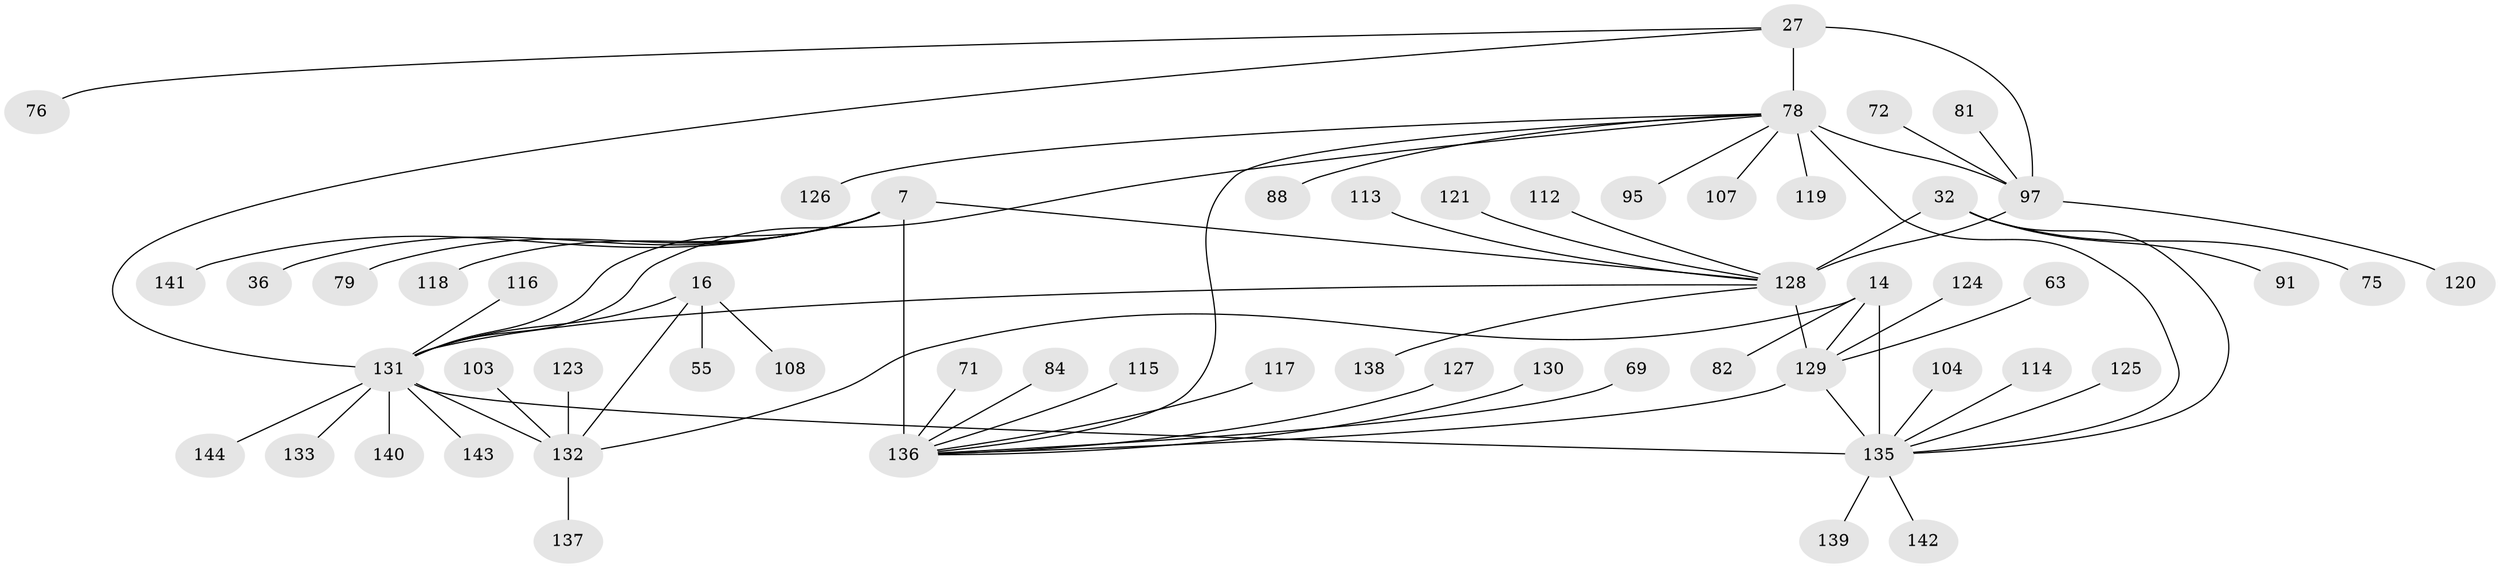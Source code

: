 // original degree distribution, {8: 0.05555555555555555, 13: 0.006944444444444444, 10: 0.041666666666666664, 9: 0.013888888888888888, 7: 0.04861111111111111, 6: 0.006944444444444444, 12: 0.027777777777777776, 11: 0.034722222222222224, 14: 0.006944444444444444, 1: 0.5902777777777778, 2: 0.125, 3: 0.041666666666666664}
// Generated by graph-tools (version 1.1) at 2025/58/03/04/25 21:58:57]
// undirected, 57 vertices, 68 edges
graph export_dot {
graph [start="1"]
  node [color=gray90,style=filled];
  7 [super="+3+2"];
  14 [super="+11"];
  16 [super="+15"];
  27 [super="+25"];
  32 [super="+30"];
  36;
  55;
  63;
  69;
  71;
  72;
  75;
  76;
  78 [super="+28+48+51+52+56+57"];
  79;
  81;
  82 [super="+68"];
  84;
  88;
  91;
  95;
  97 [super="+53+23"];
  103 [super="+73"];
  104;
  107;
  108;
  112 [super="+83"];
  113;
  114;
  115;
  116;
  117;
  118;
  119;
  120;
  121;
  123;
  124;
  125;
  126;
  127;
  128 [super="+34+40+42+46+49+35+62+80+93+96+98+99+122+109"];
  129 [super="+12+45"];
  130;
  131 [super="+111"];
  132 [super="+19"];
  133;
  135 [super="+65+70"];
  136 [super="+89+105+4+6+43+47+50+59"];
  137;
  138 [super="+100"];
  139;
  140 [super="+86"];
  141 [super="+134"];
  142;
  143;
  144;
  7 -- 36;
  7 -- 79;
  7 -- 136 [weight=12];
  7 -- 128;
  7 -- 118;
  7 -- 141;
  7 -- 131 [weight=2];
  14 -- 82;
  14 -- 129 [weight=4];
  14 -- 135 [weight=6];
  14 -- 132;
  16 -- 55;
  16 -- 108;
  16 -- 131 [weight=6];
  16 -- 132 [weight=4];
  27 -- 76;
  27 -- 78 [weight=6];
  27 -- 131;
  27 -- 97 [weight=4];
  32 -- 75;
  32 -- 91;
  32 -- 128 [weight=10];
  32 -- 135;
  63 -- 129;
  69 -- 136;
  71 -- 136;
  72 -- 97;
  78 -- 136 [weight=2];
  78 -- 88;
  78 -- 95;
  78 -- 107;
  78 -- 119;
  78 -- 126;
  78 -- 131;
  78 -- 135 [weight=2];
  78 -- 97 [weight=6];
  81 -- 97;
  84 -- 136;
  97 -- 128;
  97 -- 120;
  103 -- 132;
  104 -- 135;
  112 -- 128;
  113 -- 128;
  114 -- 135;
  115 -- 136;
  116 -- 131;
  117 -- 136;
  121 -- 128;
  123 -- 132;
  124 -- 129;
  125 -- 135;
  127 -- 136;
  128 -- 138;
  128 -- 131 [weight=3];
  128 -- 129;
  129 -- 136;
  129 -- 135 [weight=6];
  130 -- 136;
  131 -- 133;
  131 -- 140;
  131 -- 143;
  131 -- 144;
  131 -- 135 [weight=2];
  131 -- 132 [weight=6];
  132 -- 137;
  135 -- 139;
  135 -- 142;
}
